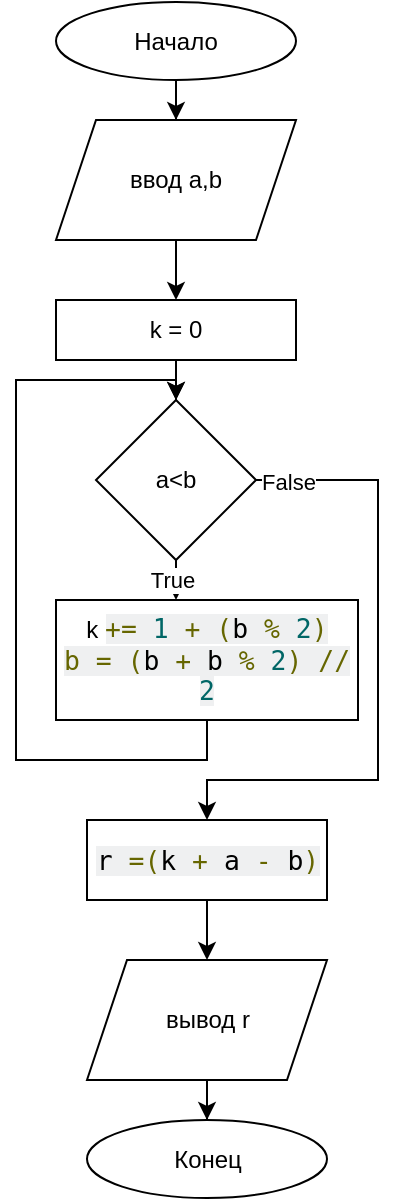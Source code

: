 <mxfile version="22.1.7" type="device">
  <diagram name="Страница — 1" id="2GMdjVgji6GxfmeX41DG">
    <mxGraphModel dx="1050" dy="1831" grid="1" gridSize="10" guides="1" tooltips="1" connect="1" arrows="1" fold="1" page="1" pageScale="1" pageWidth="827" pageHeight="1169" math="0" shadow="0">
      <root>
        <mxCell id="0" />
        <mxCell id="1" parent="0" />
        <mxCell id="0UWA_CDsW8jT14f4uI8K-9" style="edgeStyle=orthogonalEdgeStyle;rounded=0;orthogonalLoop=1;jettySize=auto;html=1;" edge="1" parent="1" source="0UWA_CDsW8jT14f4uI8K-3" target="0UWA_CDsW8jT14f4uI8K-8">
          <mxGeometry relative="1" as="geometry" />
        </mxCell>
        <mxCell id="0UWA_CDsW8jT14f4uI8K-3" value="Начало" style="ellipse;whiteSpace=wrap;html=1;" vertex="1" parent="1">
          <mxGeometry x="349" y="-1169" width="120" height="39" as="geometry" />
        </mxCell>
        <mxCell id="0UWA_CDsW8jT14f4uI8K-11" style="edgeStyle=orthogonalEdgeStyle;rounded=0;orthogonalLoop=1;jettySize=auto;html=1;" edge="1" parent="1" source="0UWA_CDsW8jT14f4uI8K-8" target="0UWA_CDsW8jT14f4uI8K-10">
          <mxGeometry relative="1" as="geometry" />
        </mxCell>
        <mxCell id="0UWA_CDsW8jT14f4uI8K-8" value="ввод a,b" style="shape=parallelogram;perimeter=parallelogramPerimeter;whiteSpace=wrap;html=1;fixedSize=1;" vertex="1" parent="1">
          <mxGeometry x="349" y="-1110" width="120" height="60" as="geometry" />
        </mxCell>
        <mxCell id="0UWA_CDsW8jT14f4uI8K-13" style="edgeStyle=orthogonalEdgeStyle;rounded=0;orthogonalLoop=1;jettySize=auto;html=1;entryX=0.5;entryY=0;entryDx=0;entryDy=0;" edge="1" parent="1" source="0UWA_CDsW8jT14f4uI8K-10" target="0UWA_CDsW8jT14f4uI8K-12">
          <mxGeometry relative="1" as="geometry" />
        </mxCell>
        <mxCell id="0UWA_CDsW8jT14f4uI8K-10" value="k = 0" style="rounded=0;whiteSpace=wrap;html=1;" vertex="1" parent="1">
          <mxGeometry x="349" y="-1020" width="120" height="30" as="geometry" />
        </mxCell>
        <mxCell id="0UWA_CDsW8jT14f4uI8K-14" style="edgeStyle=orthogonalEdgeStyle;rounded=0;orthogonalLoop=1;jettySize=auto;html=1;" edge="1" parent="1" source="0UWA_CDsW8jT14f4uI8K-12">
          <mxGeometry relative="1" as="geometry">
            <mxPoint x="409" y="-870" as="targetPoint" />
          </mxGeometry>
        </mxCell>
        <mxCell id="0UWA_CDsW8jT14f4uI8K-17" value="True" style="edgeLabel;html=1;align=center;verticalAlign=middle;resizable=0;points=[];" vertex="1" connectable="0" parent="0UWA_CDsW8jT14f4uI8K-14">
          <mxGeometry x="-0.391" y="-1" relative="1" as="geometry">
            <mxPoint x="-1" y="3" as="offset" />
          </mxGeometry>
        </mxCell>
        <mxCell id="0UWA_CDsW8jT14f4uI8K-19" style="edgeStyle=orthogonalEdgeStyle;rounded=0;orthogonalLoop=1;jettySize=auto;html=1;entryX=0.5;entryY=0;entryDx=0;entryDy=0;exitX=1;exitY=0.5;exitDx=0;exitDy=0;" edge="1" parent="1" source="0UWA_CDsW8jT14f4uI8K-12" target="0UWA_CDsW8jT14f4uI8K-18">
          <mxGeometry relative="1" as="geometry">
            <Array as="points">
              <mxPoint x="510" y="-930" />
              <mxPoint x="510" y="-780" />
              <mxPoint x="425" y="-780" />
            </Array>
          </mxGeometry>
        </mxCell>
        <mxCell id="0UWA_CDsW8jT14f4uI8K-25" value="False" style="edgeLabel;html=1;align=center;verticalAlign=middle;resizable=0;points=[];" vertex="1" connectable="0" parent="0UWA_CDsW8jT14f4uI8K-19">
          <mxGeometry x="-0.913" y="-1" relative="1" as="geometry">
            <mxPoint x="2" as="offset" />
          </mxGeometry>
        </mxCell>
        <mxCell id="0UWA_CDsW8jT14f4uI8K-12" value="a&amp;lt;b" style="rhombus;whiteSpace=wrap;html=1;" vertex="1" parent="1">
          <mxGeometry x="369" y="-970" width="80" height="80" as="geometry" />
        </mxCell>
        <mxCell id="0UWA_CDsW8jT14f4uI8K-16" style="edgeStyle=orthogonalEdgeStyle;rounded=0;orthogonalLoop=1;jettySize=auto;html=1;entryX=0.5;entryY=0;entryDx=0;entryDy=0;exitX=0.5;exitY=1;exitDx=0;exitDy=0;" edge="1" parent="1" source="0UWA_CDsW8jT14f4uI8K-15" target="0UWA_CDsW8jT14f4uI8K-12">
          <mxGeometry relative="1" as="geometry">
            <Array as="points">
              <mxPoint x="425" y="-790" />
              <mxPoint x="329" y="-790" />
              <mxPoint x="329" y="-980" />
              <mxPoint x="409" y="-980" />
            </Array>
          </mxGeometry>
        </mxCell>
        <mxCell id="0UWA_CDsW8jT14f4uI8K-15" value="k &lt;span style=&quot;color: rgb(102, 102, 0); font-family: monospace; font-size: 13.2px; text-align: left; background-color: rgb(239, 240, 241);&quot; class=&quot;pun&quot;&gt;+=&lt;/span&gt;&lt;span style=&quot;font-family: monospace; font-size: 13.2px; text-align: left; background-color: rgb(239, 240, 241);&quot; class=&quot;pln&quot;&gt; &lt;/span&gt;&lt;span style=&quot;color: rgb(0, 102, 102); font-family: monospace; font-size: 13.2px; text-align: left; background-color: rgb(239, 240, 241);&quot; class=&quot;lit&quot;&gt;1&lt;/span&gt;&lt;span style=&quot;font-family: monospace; font-size: 13.2px; text-align: left; background-color: rgb(239, 240, 241);&quot; class=&quot;pln&quot;&gt; &lt;/span&gt;&lt;span style=&quot;color: rgb(102, 102, 0); font-family: monospace; font-size: 13.2px; text-align: left; background-color: rgb(239, 240, 241);&quot; class=&quot;pun&quot;&gt;+&lt;/span&gt;&lt;span style=&quot;font-family: monospace; font-size: 13.2px; text-align: left; background-color: rgb(239, 240, 241);&quot; class=&quot;pln&quot;&gt; &lt;/span&gt;&lt;span style=&quot;color: rgb(102, 102, 0); font-family: monospace; font-size: 13.2px; text-align: left; background-color: rgb(239, 240, 241);&quot; class=&quot;pun&quot;&gt;(&lt;/span&gt;&lt;span style=&quot;font-family: monospace; font-size: 13.2px; text-align: left; background-color: rgb(239, 240, 241);&quot; class=&quot;pln&quot;&gt;b &lt;/span&gt;&lt;span style=&quot;color: rgb(102, 102, 0); font-family: monospace; font-size: 13.2px; text-align: left; background-color: rgb(239, 240, 241);&quot; class=&quot;pun&quot;&gt;%&lt;/span&gt;&lt;span style=&quot;font-family: monospace; font-size: 13.2px; text-align: left; background-color: rgb(239, 240, 241);&quot; class=&quot;pln&quot;&gt; &lt;/span&gt;&lt;span style=&quot;color: rgb(0, 102, 102); font-family: monospace; font-size: 13.2px; text-align: left; background-color: rgb(239, 240, 241);&quot; class=&quot;lit&quot;&gt;2&lt;/span&gt;&lt;span style=&quot;color: rgb(102, 102, 0); font-family: monospace; font-size: 13.2px; text-align: left; background-color: rgb(239, 240, 241);&quot; class=&quot;pun&quot;&gt;)&lt;br&gt;b &lt;span style=&quot;&quot; class=&quot;pun&quot;&gt;=&lt;/span&gt;&lt;span style=&quot;color: rgb(0, 0, 0);&quot; class=&quot;pln&quot;&gt; &lt;/span&gt;&lt;span style=&quot;&quot; class=&quot;pun&quot;&gt;(&lt;/span&gt;&lt;span style=&quot;color: rgb(0, 0, 0);&quot; class=&quot;pln&quot;&gt;b &lt;/span&gt;&lt;span style=&quot;&quot; class=&quot;pun&quot;&gt;+&lt;/span&gt;&lt;span style=&quot;color: rgb(0, 0, 0);&quot; class=&quot;pln&quot;&gt; b &lt;/span&gt;&lt;span style=&quot;&quot; class=&quot;pun&quot;&gt;%&lt;/span&gt;&lt;span style=&quot;color: rgb(0, 0, 0);&quot; class=&quot;pln&quot;&gt; &lt;/span&gt;&lt;span style=&quot;color: rgb(0, 102, 102);&quot; class=&quot;lit&quot;&gt;2&lt;/span&gt;&lt;span style=&quot;&quot; class=&quot;pun&quot;&gt;)&lt;/span&gt;&lt;span style=&quot;color: rgb(0, 0, 0);&quot; class=&quot;pln&quot;&gt; &lt;/span&gt;&lt;span style=&quot;&quot; class=&quot;pun&quot;&gt;//&lt;/span&gt;&lt;span style=&quot;color: rgb(0, 0, 0);&quot; class=&quot;pln&quot;&gt; &lt;/span&gt;&lt;span style=&quot;color: rgb(0, 102, 102);&quot; class=&quot;lit&quot;&gt;2&lt;/span&gt;&lt;br&gt;&lt;/span&gt;" style="rounded=0;whiteSpace=wrap;html=1;" vertex="1" parent="1">
          <mxGeometry x="349" y="-870" width="151" height="60" as="geometry" />
        </mxCell>
        <mxCell id="0UWA_CDsW8jT14f4uI8K-21" style="edgeStyle=orthogonalEdgeStyle;rounded=0;orthogonalLoop=1;jettySize=auto;html=1;" edge="1" parent="1" source="0UWA_CDsW8jT14f4uI8K-18">
          <mxGeometry relative="1" as="geometry">
            <mxPoint x="424.5" y="-690" as="targetPoint" />
          </mxGeometry>
        </mxCell>
        <mxCell id="0UWA_CDsW8jT14f4uI8K-18" value="&lt;ol style=&quot;margin: 0px; padding: 0px; list-style: none; font-family: monospace; font-size: 13.2px; text-align: left; background-color: rgb(239, 240, 241);&quot; class=&quot;linenums&quot;&gt;&lt;li style=&quot;margin: 0px; padding: 0px; list-style-type: none;&quot; class=&quot;L5&quot;&gt;r &lt;span style=&quot;color: rgb(102, 102, 0);&quot; class=&quot;pun&quot;&gt;=(&lt;/span&gt;&lt;span class=&quot;pln&quot;&gt;k &lt;/span&gt;&lt;span style=&quot;color: rgb(102, 102, 0);&quot; class=&quot;pun&quot;&gt;+&lt;/span&gt;&lt;span class=&quot;pln&quot;&gt; a &lt;/span&gt;&lt;span style=&quot;color: rgb(102, 102, 0);&quot; class=&quot;pun&quot;&gt;-&lt;/span&gt;&lt;span class=&quot;pln&quot;&gt; b&lt;/span&gt;&lt;span style=&quot;color: rgb(102, 102, 0);&quot; class=&quot;pun&quot;&gt;)&lt;/span&gt;&lt;/li&gt;&lt;/ol&gt;" style="rounded=0;whiteSpace=wrap;html=1;" vertex="1" parent="1">
          <mxGeometry x="364.5" y="-760" width="120" height="40" as="geometry" />
        </mxCell>
        <mxCell id="0UWA_CDsW8jT14f4uI8K-24" style="edgeStyle=orthogonalEdgeStyle;rounded=0;orthogonalLoop=1;jettySize=auto;html=1;entryX=0.5;entryY=0;entryDx=0;entryDy=0;" edge="1" parent="1" source="0UWA_CDsW8jT14f4uI8K-20" target="0UWA_CDsW8jT14f4uI8K-22">
          <mxGeometry relative="1" as="geometry" />
        </mxCell>
        <mxCell id="0UWA_CDsW8jT14f4uI8K-20" value="вывод r" style="shape=parallelogram;perimeter=parallelogramPerimeter;whiteSpace=wrap;html=1;fixedSize=1;" vertex="1" parent="1">
          <mxGeometry x="364.5" y="-690" width="120" height="60" as="geometry" />
        </mxCell>
        <mxCell id="0UWA_CDsW8jT14f4uI8K-22" value="Конец" style="ellipse;whiteSpace=wrap;html=1;" vertex="1" parent="1">
          <mxGeometry x="364.5" y="-610" width="120" height="39" as="geometry" />
        </mxCell>
      </root>
    </mxGraphModel>
  </diagram>
</mxfile>
